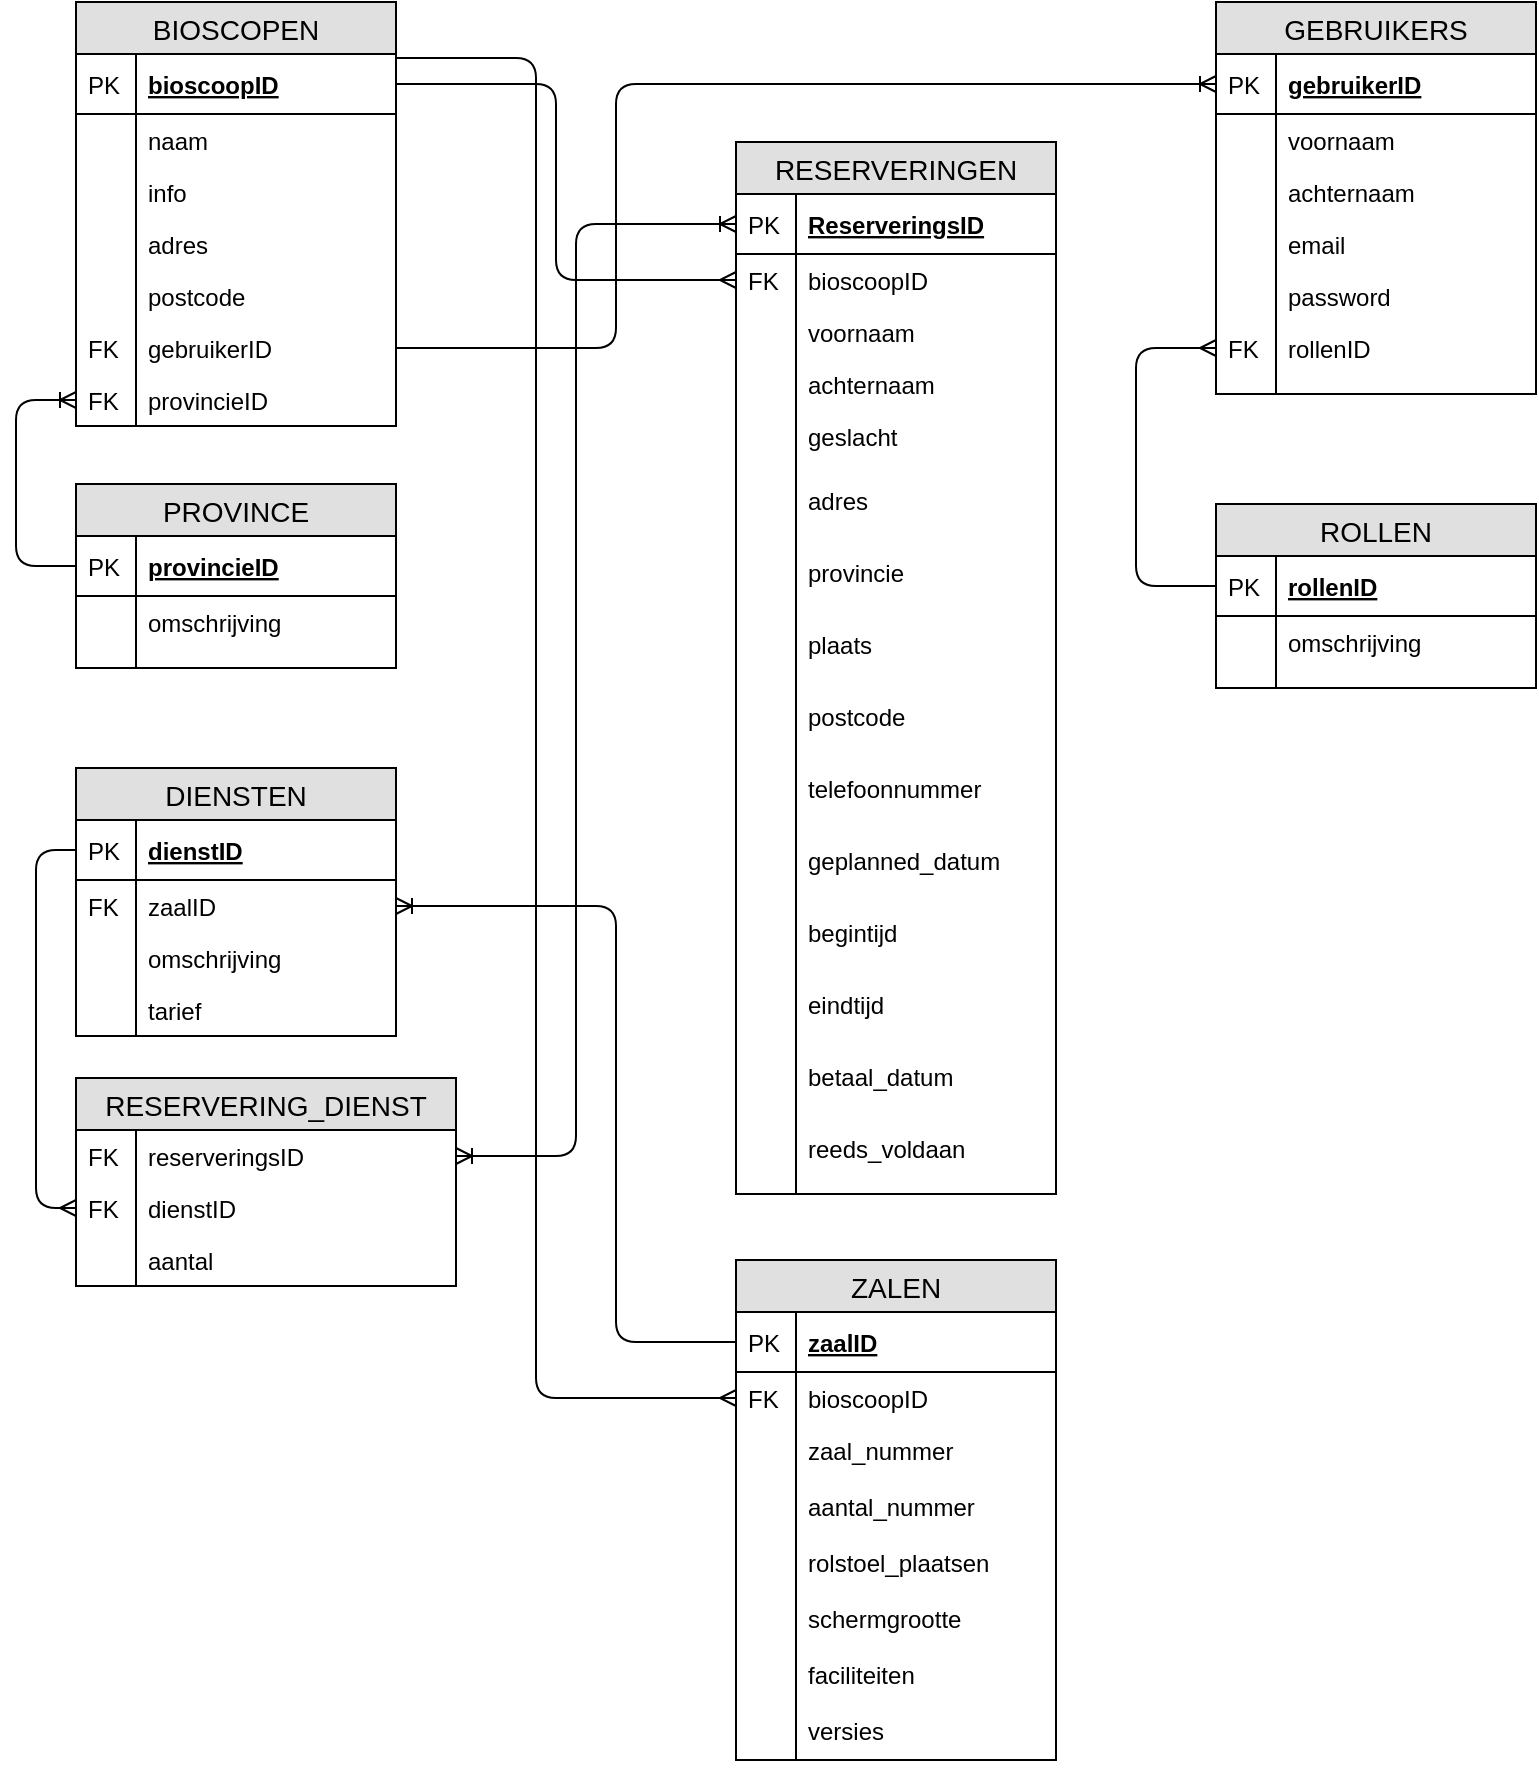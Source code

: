 <mxfile pages="1" version="11.2.5" type="device"><diagram id="YxhrQmQ29p1CNcKAKaAa" name="Page-1"><mxGraphModel dx="1186" dy="877" grid="1" gridSize="10" guides="1" tooltips="1" connect="1" arrows="1" fold="1" page="1" pageScale="1" pageWidth="827" pageHeight="1169" math="0" shadow="0"><root><mxCell id="0"/><mxCell id="1" parent="0"/><mxCell id="F7e7l-daQS6FMU4Zc46u-1" value="RESERVERINGEN" style="swimlane;fontStyle=0;childLayout=stackLayout;horizontal=1;startSize=26;fillColor=#e0e0e0;horizontalStack=0;resizeParent=1;resizeParentMax=0;resizeLast=0;collapsible=1;marginBottom=0;swimlaneFillColor=#ffffff;align=center;fontSize=14;" parent="1" vertex="1"><mxGeometry x="380" y="109" width="160" height="526" as="geometry"/></mxCell><mxCell id="F7e7l-daQS6FMU4Zc46u-2" value="ReserveringsID" style="shape=partialRectangle;top=0;left=0;right=0;bottom=1;align=left;verticalAlign=middle;fillColor=none;spacingLeft=34;spacingRight=4;overflow=hidden;rotatable=0;points=[[0,0.5],[1,0.5]];portConstraint=eastwest;dropTarget=0;fontStyle=5;fontSize=12;" parent="F7e7l-daQS6FMU4Zc46u-1" vertex="1"><mxGeometry y="26" width="160" height="30" as="geometry"/></mxCell><mxCell id="F7e7l-daQS6FMU4Zc46u-3" value="PK" style="shape=partialRectangle;top=0;left=0;bottom=0;fillColor=none;align=left;verticalAlign=middle;spacingLeft=4;spacingRight=4;overflow=hidden;rotatable=0;points=[];portConstraint=eastwest;part=1;fontSize=12;" parent="F7e7l-daQS6FMU4Zc46u-2" vertex="1" connectable="0"><mxGeometry width="30" height="30" as="geometry"/></mxCell><mxCell id="F7e7l-daQS6FMU4Zc46u-4" value="bioscoopID" style="shape=partialRectangle;top=0;left=0;right=0;bottom=0;align=left;verticalAlign=top;fillColor=none;spacingLeft=34;spacingRight=4;overflow=hidden;rotatable=0;points=[[0,0.5],[1,0.5]];portConstraint=eastwest;dropTarget=0;fontSize=12;" parent="F7e7l-daQS6FMU4Zc46u-1" vertex="1"><mxGeometry y="56" width="160" height="26" as="geometry"/></mxCell><mxCell id="F7e7l-daQS6FMU4Zc46u-5" value="FK" style="shape=partialRectangle;top=0;left=0;bottom=0;fillColor=none;align=left;verticalAlign=top;spacingLeft=4;spacingRight=4;overflow=hidden;rotatable=0;points=[];portConstraint=eastwest;part=1;fontSize=12;" parent="F7e7l-daQS6FMU4Zc46u-4" vertex="1" connectable="0"><mxGeometry width="30" height="26" as="geometry"/></mxCell><mxCell id="F7e7l-daQS6FMU4Zc46u-6" value="voornaam" style="shape=partialRectangle;top=0;left=0;right=0;bottom=0;align=left;verticalAlign=top;fillColor=none;spacingLeft=34;spacingRight=4;overflow=hidden;rotatable=0;points=[[0,0.5],[1,0.5]];portConstraint=eastwest;dropTarget=0;fontSize=12;" parent="F7e7l-daQS6FMU4Zc46u-1" vertex="1"><mxGeometry y="82" width="160" height="26" as="geometry"/></mxCell><mxCell id="F7e7l-daQS6FMU4Zc46u-7" value="" style="shape=partialRectangle;top=0;left=0;bottom=0;fillColor=none;align=left;verticalAlign=top;spacingLeft=4;spacingRight=4;overflow=hidden;rotatable=0;points=[];portConstraint=eastwest;part=1;fontSize=12;" parent="F7e7l-daQS6FMU4Zc46u-6" vertex="1" connectable="0"><mxGeometry width="30" height="26" as="geometry"/></mxCell><mxCell id="YBFMrRlyfuu1ksUUyLIa-53" value="achternaam" style="shape=partialRectangle;top=0;left=0;right=0;bottom=0;align=left;verticalAlign=top;fillColor=none;spacingLeft=34;spacingRight=4;overflow=hidden;rotatable=0;points=[[0,0.5],[1,0.5]];portConstraint=eastwest;dropTarget=0;fontSize=12;" parent="F7e7l-daQS6FMU4Zc46u-1" vertex="1"><mxGeometry y="108" width="160" height="26" as="geometry"/></mxCell><mxCell id="YBFMrRlyfuu1ksUUyLIa-54" value="" style="shape=partialRectangle;top=0;left=0;bottom=0;fillColor=none;align=left;verticalAlign=top;spacingLeft=4;spacingRight=4;overflow=hidden;rotatable=0;points=[];portConstraint=eastwest;part=1;fontSize=12;" parent="YBFMrRlyfuu1ksUUyLIa-53" vertex="1" connectable="0"><mxGeometry width="30" height="26" as="geometry"/></mxCell><mxCell id="F7e7l-daQS6FMU4Zc46u-8" value="geslacht" style="shape=partialRectangle;top=0;left=0;right=0;bottom=0;align=left;verticalAlign=top;fillColor=none;spacingLeft=34;spacingRight=4;overflow=hidden;rotatable=0;points=[[0,0.5],[1,0.5]];portConstraint=eastwest;dropTarget=0;fontSize=12;" parent="F7e7l-daQS6FMU4Zc46u-1" vertex="1"><mxGeometry y="134" width="160" height="32" as="geometry"/></mxCell><mxCell id="F7e7l-daQS6FMU4Zc46u-9" value="" style="shape=partialRectangle;top=0;left=0;bottom=0;fillColor=none;align=left;verticalAlign=top;spacingLeft=4;spacingRight=4;overflow=hidden;rotatable=0;points=[];portConstraint=eastwest;part=1;fontSize=12;" parent="F7e7l-daQS6FMU4Zc46u-8" vertex="1" connectable="0"><mxGeometry width="30" height="32" as="geometry"/></mxCell><mxCell id="F7e7l-daQS6FMU4Zc46u-10" value="adres&#10;" style="shape=partialRectangle;top=0;left=0;right=0;bottom=0;align=left;verticalAlign=top;fillColor=none;spacingLeft=34;spacingRight=4;overflow=hidden;rotatable=0;points=[[0,0.5],[1,0.5]];portConstraint=eastwest;dropTarget=0;fontSize=12;" parent="F7e7l-daQS6FMU4Zc46u-1" vertex="1"><mxGeometry y="166" width="160" height="36" as="geometry"/></mxCell><mxCell id="F7e7l-daQS6FMU4Zc46u-11" value="" style="shape=partialRectangle;top=0;left=0;bottom=0;fillColor=none;align=left;verticalAlign=top;spacingLeft=4;spacingRight=4;overflow=hidden;rotatable=0;points=[];portConstraint=eastwest;part=1;fontSize=12;" parent="F7e7l-daQS6FMU4Zc46u-10" vertex="1" connectable="0"><mxGeometry width="30" height="36" as="geometry"/></mxCell><mxCell id="F7e7l-daQS6FMU4Zc46u-78" value="provincie" style="shape=partialRectangle;top=0;left=0;right=0;bottom=0;align=left;verticalAlign=top;fillColor=none;spacingLeft=34;spacingRight=4;overflow=hidden;rotatable=0;points=[[0,0.5],[1,0.5]];portConstraint=eastwest;dropTarget=0;fontSize=12;" parent="F7e7l-daQS6FMU4Zc46u-1" vertex="1"><mxGeometry y="202" width="160" height="36" as="geometry"/></mxCell><mxCell id="F7e7l-daQS6FMU4Zc46u-79" value="" style="shape=partialRectangle;top=0;left=0;bottom=0;fillColor=none;align=left;verticalAlign=top;spacingLeft=4;spacingRight=4;overflow=hidden;rotatable=0;points=[];portConstraint=eastwest;part=1;fontSize=12;" parent="F7e7l-daQS6FMU4Zc46u-78" vertex="1" connectable="0"><mxGeometry width="30" height="36" as="geometry"/></mxCell><mxCell id="YBFMrRlyfuu1ksUUyLIa-51" value="plaats" style="shape=partialRectangle;top=0;left=0;right=0;bottom=0;align=left;verticalAlign=top;fillColor=none;spacingLeft=34;spacingRight=4;overflow=hidden;rotatable=0;points=[[0,0.5],[1,0.5]];portConstraint=eastwest;dropTarget=0;fontSize=12;" parent="F7e7l-daQS6FMU4Zc46u-1" vertex="1"><mxGeometry y="238" width="160" height="36" as="geometry"/></mxCell><mxCell id="YBFMrRlyfuu1ksUUyLIa-52" value="" style="shape=partialRectangle;top=0;left=0;bottom=0;fillColor=none;align=left;verticalAlign=top;spacingLeft=4;spacingRight=4;overflow=hidden;rotatable=0;points=[];portConstraint=eastwest;part=1;fontSize=12;" parent="YBFMrRlyfuu1ksUUyLIa-51" vertex="1" connectable="0"><mxGeometry width="30" height="36" as="geometry"/></mxCell><mxCell id="F7e7l-daQS6FMU4Zc46u-76" value="postcode" style="shape=partialRectangle;top=0;left=0;right=0;bottom=0;align=left;verticalAlign=top;fillColor=none;spacingLeft=34;spacingRight=4;overflow=hidden;rotatable=0;points=[[0,0.5],[1,0.5]];portConstraint=eastwest;dropTarget=0;fontSize=12;" parent="F7e7l-daQS6FMU4Zc46u-1" vertex="1"><mxGeometry y="274" width="160" height="36" as="geometry"/></mxCell><mxCell id="F7e7l-daQS6FMU4Zc46u-77" value="" style="shape=partialRectangle;top=0;left=0;bottom=0;fillColor=none;align=left;verticalAlign=top;spacingLeft=4;spacingRight=4;overflow=hidden;rotatable=0;points=[];portConstraint=eastwest;part=1;fontSize=12;" parent="F7e7l-daQS6FMU4Zc46u-76" vertex="1" connectable="0"><mxGeometry width="30" height="36" as="geometry"/></mxCell><mxCell id="F7e7l-daQS6FMU4Zc46u-82" value="telefoonnummer" style="shape=partialRectangle;top=0;left=0;right=0;bottom=0;align=left;verticalAlign=top;fillColor=none;spacingLeft=34;spacingRight=4;overflow=hidden;rotatable=0;points=[[0,0.5],[1,0.5]];portConstraint=eastwest;dropTarget=0;fontSize=12;" parent="F7e7l-daQS6FMU4Zc46u-1" vertex="1"><mxGeometry y="310" width="160" height="36" as="geometry"/></mxCell><mxCell id="F7e7l-daQS6FMU4Zc46u-83" value="" style="shape=partialRectangle;top=0;left=0;bottom=0;fillColor=none;align=left;verticalAlign=top;spacingLeft=4;spacingRight=4;overflow=hidden;rotatable=0;points=[];portConstraint=eastwest;part=1;fontSize=12;" parent="F7e7l-daQS6FMU4Zc46u-82" vertex="1" connectable="0"><mxGeometry width="30" height="36" as="geometry"/></mxCell><mxCell id="F7e7l-daQS6FMU4Zc46u-80" value="geplanned_datum" style="shape=partialRectangle;top=0;left=0;right=0;bottom=0;align=left;verticalAlign=top;fillColor=none;spacingLeft=34;spacingRight=4;overflow=hidden;rotatable=0;points=[[0,0.5],[1,0.5]];portConstraint=eastwest;dropTarget=0;fontSize=12;" parent="F7e7l-daQS6FMU4Zc46u-1" vertex="1"><mxGeometry y="346" width="160" height="36" as="geometry"/></mxCell><mxCell id="F7e7l-daQS6FMU4Zc46u-81" value="" style="shape=partialRectangle;top=0;left=0;bottom=0;fillColor=none;align=left;verticalAlign=top;spacingLeft=4;spacingRight=4;overflow=hidden;rotatable=0;points=[];portConstraint=eastwest;part=1;fontSize=12;" parent="F7e7l-daQS6FMU4Zc46u-80" vertex="1" connectable="0"><mxGeometry width="30" height="36" as="geometry"/></mxCell><mxCell id="F7e7l-daQS6FMU4Zc46u-84" value="begintijd" style="shape=partialRectangle;top=0;left=0;right=0;bottom=0;align=left;verticalAlign=top;fillColor=none;spacingLeft=34;spacingRight=4;overflow=hidden;rotatable=0;points=[[0,0.5],[1,0.5]];portConstraint=eastwest;dropTarget=0;fontSize=12;" parent="F7e7l-daQS6FMU4Zc46u-1" vertex="1"><mxGeometry y="382" width="160" height="36" as="geometry"/></mxCell><mxCell id="F7e7l-daQS6FMU4Zc46u-85" value="" style="shape=partialRectangle;top=0;left=0;bottom=0;fillColor=none;align=left;verticalAlign=top;spacingLeft=4;spacingRight=4;overflow=hidden;rotatable=0;points=[];portConstraint=eastwest;part=1;fontSize=12;" parent="F7e7l-daQS6FMU4Zc46u-84" vertex="1" connectable="0"><mxGeometry width="30" height="36" as="geometry"/></mxCell><mxCell id="F7e7l-daQS6FMU4Zc46u-74" value="eindtijd" style="shape=partialRectangle;top=0;left=0;right=0;bottom=0;align=left;verticalAlign=top;fillColor=none;spacingLeft=34;spacingRight=4;overflow=hidden;rotatable=0;points=[[0,0.5],[1,0.5]];portConstraint=eastwest;dropTarget=0;fontSize=12;" parent="F7e7l-daQS6FMU4Zc46u-1" vertex="1"><mxGeometry y="418" width="160" height="36" as="geometry"/></mxCell><mxCell id="F7e7l-daQS6FMU4Zc46u-75" value="" style="shape=partialRectangle;top=0;left=0;bottom=0;fillColor=none;align=left;verticalAlign=top;spacingLeft=4;spacingRight=4;overflow=hidden;rotatable=0;points=[];portConstraint=eastwest;part=1;fontSize=12;" parent="F7e7l-daQS6FMU4Zc46u-74" vertex="1" connectable="0"><mxGeometry width="30" height="36" as="geometry"/></mxCell><mxCell id="F7e7l-daQS6FMU4Zc46u-86" value="betaal_datum" style="shape=partialRectangle;top=0;left=0;right=0;bottom=0;align=left;verticalAlign=top;fillColor=none;spacingLeft=34;spacingRight=4;overflow=hidden;rotatable=0;points=[[0,0.5],[1,0.5]];portConstraint=eastwest;dropTarget=0;fontSize=12;" parent="F7e7l-daQS6FMU4Zc46u-1" vertex="1"><mxGeometry y="454" width="160" height="36" as="geometry"/></mxCell><mxCell id="F7e7l-daQS6FMU4Zc46u-87" value="" style="shape=partialRectangle;top=0;left=0;bottom=0;fillColor=none;align=left;verticalAlign=top;spacingLeft=4;spacingRight=4;overflow=hidden;rotatable=0;points=[];portConstraint=eastwest;part=1;fontSize=12;" parent="F7e7l-daQS6FMU4Zc46u-86" vertex="1" connectable="0"><mxGeometry width="30" height="36" as="geometry"/></mxCell><mxCell id="F7e7l-daQS6FMU4Zc46u-88" value="reeds_voldaan" style="shape=partialRectangle;top=0;left=0;right=0;bottom=0;align=left;verticalAlign=top;fillColor=none;spacingLeft=34;spacingRight=4;overflow=hidden;rotatable=0;points=[[0,0.5],[1,0.5]];portConstraint=eastwest;dropTarget=0;fontSize=12;" parent="F7e7l-daQS6FMU4Zc46u-1" vertex="1"><mxGeometry y="490" width="160" height="36" as="geometry"/></mxCell><mxCell id="F7e7l-daQS6FMU4Zc46u-89" value="" style="shape=partialRectangle;top=0;left=0;bottom=0;fillColor=none;align=left;verticalAlign=top;spacingLeft=4;spacingRight=4;overflow=hidden;rotatable=0;points=[];portConstraint=eastwest;part=1;fontSize=12;" parent="F7e7l-daQS6FMU4Zc46u-88" vertex="1" connectable="0"><mxGeometry width="30" height="36" as="geometry"/></mxCell><mxCell id="F7e7l-daQS6FMU4Zc46u-33" value="RESERVERING_DIENST" style="swimlane;fontStyle=0;childLayout=stackLayout;horizontal=1;startSize=26;fillColor=#e0e0e0;horizontalStack=0;resizeParent=1;resizeParentMax=0;resizeLast=0;collapsible=1;marginBottom=0;swimlaneFillColor=#ffffff;align=center;fontSize=14;" parent="1" vertex="1"><mxGeometry x="50" y="577" width="190" height="104" as="geometry"/></mxCell><mxCell id="F7e7l-daQS6FMU4Zc46u-36" value="reserveringsID" style="shape=partialRectangle;top=0;left=0;right=0;bottom=0;align=left;verticalAlign=top;fillColor=none;spacingLeft=34;spacingRight=4;overflow=hidden;rotatable=0;points=[[0,0.5],[1,0.5]];portConstraint=eastwest;dropTarget=0;fontSize=12;" parent="F7e7l-daQS6FMU4Zc46u-33" vertex="1"><mxGeometry y="26" width="190" height="26" as="geometry"/></mxCell><mxCell id="F7e7l-daQS6FMU4Zc46u-37" value="FK" style="shape=partialRectangle;top=0;left=0;bottom=0;fillColor=none;align=left;verticalAlign=top;spacingLeft=4;spacingRight=4;overflow=hidden;rotatable=0;points=[];portConstraint=eastwest;part=1;fontSize=12;" parent="F7e7l-daQS6FMU4Zc46u-36" vertex="1" connectable="0"><mxGeometry width="30" height="26" as="geometry"/></mxCell><mxCell id="F7e7l-daQS6FMU4Zc46u-38" value="dienstID" style="shape=partialRectangle;top=0;left=0;right=0;bottom=0;align=left;verticalAlign=top;fillColor=none;spacingLeft=34;spacingRight=4;overflow=hidden;rotatable=0;points=[[0,0.5],[1,0.5]];portConstraint=eastwest;dropTarget=0;fontSize=12;" parent="F7e7l-daQS6FMU4Zc46u-33" vertex="1"><mxGeometry y="52" width="190" height="26" as="geometry"/></mxCell><mxCell id="F7e7l-daQS6FMU4Zc46u-39" value="FK" style="shape=partialRectangle;top=0;left=0;bottom=0;fillColor=none;align=left;verticalAlign=top;spacingLeft=4;spacingRight=4;overflow=hidden;rotatable=0;points=[];portConstraint=eastwest;part=1;fontSize=12;" parent="F7e7l-daQS6FMU4Zc46u-38" vertex="1" connectable="0"><mxGeometry width="30" height="26" as="geometry"/></mxCell><mxCell id="YBFMrRlyfuu1ksUUyLIa-16" value="aantal" style="shape=partialRectangle;top=0;left=0;right=0;bottom=0;align=left;verticalAlign=top;fillColor=none;spacingLeft=34;spacingRight=4;overflow=hidden;rotatable=0;points=[[0,0.5],[1,0.5]];portConstraint=eastwest;dropTarget=0;fontSize=12;" parent="F7e7l-daQS6FMU4Zc46u-33" vertex="1"><mxGeometry y="78" width="190" height="26" as="geometry"/></mxCell><mxCell id="YBFMrRlyfuu1ksUUyLIa-17" value="" style="shape=partialRectangle;top=0;left=0;bottom=0;fillColor=none;align=left;verticalAlign=top;spacingLeft=4;spacingRight=4;overflow=hidden;rotatable=0;points=[];portConstraint=eastwest;part=1;fontSize=12;" parent="YBFMrRlyfuu1ksUUyLIa-16" vertex="1" connectable="0"><mxGeometry width="30" height="26" as="geometry"/></mxCell><mxCell id="F7e7l-daQS6FMU4Zc46u-44" value="DIENSTEN" style="swimlane;fontStyle=0;childLayout=stackLayout;horizontal=1;startSize=26;fillColor=#e0e0e0;horizontalStack=0;resizeParent=1;resizeParentMax=0;resizeLast=0;collapsible=1;marginBottom=0;swimlaneFillColor=#ffffff;align=center;fontSize=14;" parent="1" vertex="1"><mxGeometry x="50" y="422" width="160" height="134" as="geometry"/></mxCell><mxCell id="F7e7l-daQS6FMU4Zc46u-45" value="dienstID" style="shape=partialRectangle;top=0;left=0;right=0;bottom=1;align=left;verticalAlign=middle;fillColor=none;spacingLeft=34;spacingRight=4;overflow=hidden;rotatable=0;points=[[0,0.5],[1,0.5]];portConstraint=eastwest;dropTarget=0;fontStyle=5;fontSize=12;" parent="F7e7l-daQS6FMU4Zc46u-44" vertex="1"><mxGeometry y="26" width="160" height="30" as="geometry"/></mxCell><mxCell id="F7e7l-daQS6FMU4Zc46u-46" value="PK" style="shape=partialRectangle;top=0;left=0;bottom=0;fillColor=none;align=left;verticalAlign=middle;spacingLeft=4;spacingRight=4;overflow=hidden;rotatable=0;points=[];portConstraint=eastwest;part=1;fontSize=12;" parent="F7e7l-daQS6FMU4Zc46u-45" vertex="1" connectable="0"><mxGeometry width="30" height="30" as="geometry"/></mxCell><mxCell id="gMjgGrmvjbMNNd3DlNOq-46" value="zaalID" style="shape=partialRectangle;top=0;left=0;right=0;bottom=0;align=left;verticalAlign=top;fillColor=none;spacingLeft=34;spacingRight=4;overflow=hidden;rotatable=0;points=[[0,0.5],[1,0.5]];portConstraint=eastwest;dropTarget=0;fontSize=12;" vertex="1" parent="F7e7l-daQS6FMU4Zc46u-44"><mxGeometry y="56" width="160" height="26" as="geometry"/></mxCell><mxCell id="gMjgGrmvjbMNNd3DlNOq-47" value="FK" style="shape=partialRectangle;top=0;left=0;bottom=0;fillColor=none;align=left;verticalAlign=top;spacingLeft=4;spacingRight=4;overflow=hidden;rotatable=0;points=[];portConstraint=eastwest;part=1;fontSize=12;" vertex="1" connectable="0" parent="gMjgGrmvjbMNNd3DlNOq-46"><mxGeometry width="30" height="26" as="geometry"/></mxCell><mxCell id="F7e7l-daQS6FMU4Zc46u-47" value="omschrijving" style="shape=partialRectangle;top=0;left=0;right=0;bottom=0;align=left;verticalAlign=top;fillColor=none;spacingLeft=34;spacingRight=4;overflow=hidden;rotatable=0;points=[[0,0.5],[1,0.5]];portConstraint=eastwest;dropTarget=0;fontSize=12;" parent="F7e7l-daQS6FMU4Zc46u-44" vertex="1"><mxGeometry y="82" width="160" height="26" as="geometry"/></mxCell><mxCell id="F7e7l-daQS6FMU4Zc46u-48" value="" style="shape=partialRectangle;top=0;left=0;bottom=0;fillColor=none;align=left;verticalAlign=top;spacingLeft=4;spacingRight=4;overflow=hidden;rotatable=0;points=[];portConstraint=eastwest;part=1;fontSize=12;" parent="F7e7l-daQS6FMU4Zc46u-47" vertex="1" connectable="0"><mxGeometry width="30" height="26" as="geometry"/></mxCell><mxCell id="F7e7l-daQS6FMU4Zc46u-49" value="tarief" style="shape=partialRectangle;top=0;left=0;right=0;bottom=0;align=left;verticalAlign=top;fillColor=none;spacingLeft=34;spacingRight=4;overflow=hidden;rotatable=0;points=[[0,0.5],[1,0.5]];portConstraint=eastwest;dropTarget=0;fontSize=12;" parent="F7e7l-daQS6FMU4Zc46u-44" vertex="1"><mxGeometry y="108" width="160" height="26" as="geometry"/></mxCell><mxCell id="F7e7l-daQS6FMU4Zc46u-50" value="" style="shape=partialRectangle;top=0;left=0;bottom=0;fillColor=none;align=left;verticalAlign=top;spacingLeft=4;spacingRight=4;overflow=hidden;rotatable=0;points=[];portConstraint=eastwest;part=1;fontSize=12;" parent="F7e7l-daQS6FMU4Zc46u-49" vertex="1" connectable="0"><mxGeometry width="30" height="26" as="geometry"/></mxCell><mxCell id="F7e7l-daQS6FMU4Zc46u-55" value="BIOSCOPEN" style="swimlane;fontStyle=0;childLayout=stackLayout;horizontal=1;startSize=26;fillColor=#e0e0e0;horizontalStack=0;resizeParent=1;resizeParentMax=0;resizeLast=0;collapsible=1;marginBottom=0;swimlaneFillColor=#ffffff;align=center;fontSize=14;" parent="1" vertex="1"><mxGeometry x="50" y="39" width="160" height="212" as="geometry"/></mxCell><mxCell id="F7e7l-daQS6FMU4Zc46u-56" value="bioscoopID" style="shape=partialRectangle;top=0;left=0;right=0;bottom=1;align=left;verticalAlign=middle;fillColor=none;spacingLeft=34;spacingRight=4;overflow=hidden;rotatable=0;points=[[0,0.5],[1,0.5]];portConstraint=eastwest;dropTarget=0;fontStyle=5;fontSize=12;" parent="F7e7l-daQS6FMU4Zc46u-55" vertex="1"><mxGeometry y="26" width="160" height="30" as="geometry"/></mxCell><mxCell id="F7e7l-daQS6FMU4Zc46u-57" value="PK" style="shape=partialRectangle;top=0;left=0;bottom=0;fillColor=none;align=left;verticalAlign=middle;spacingLeft=4;spacingRight=4;overflow=hidden;rotatable=0;points=[];portConstraint=eastwest;part=1;fontSize=12;" parent="F7e7l-daQS6FMU4Zc46u-56" vertex="1" connectable="0"><mxGeometry width="30" height="30" as="geometry"/></mxCell><mxCell id="F7e7l-daQS6FMU4Zc46u-64" value="naam" style="shape=partialRectangle;top=0;left=0;right=0;bottom=0;align=left;verticalAlign=top;fillColor=none;spacingLeft=34;spacingRight=4;overflow=hidden;rotatable=0;points=[[0,0.5],[1,0.5]];portConstraint=eastwest;dropTarget=0;fontSize=12;" parent="F7e7l-daQS6FMU4Zc46u-55" vertex="1"><mxGeometry y="56" width="160" height="26" as="geometry"/></mxCell><mxCell id="F7e7l-daQS6FMU4Zc46u-65" value="" style="shape=partialRectangle;top=0;left=0;bottom=0;fillColor=none;align=left;verticalAlign=top;spacingLeft=4;spacingRight=4;overflow=hidden;rotatable=0;points=[];portConstraint=eastwest;part=1;fontSize=12;" parent="F7e7l-daQS6FMU4Zc46u-64" vertex="1" connectable="0"><mxGeometry width="30" height="26" as="geometry"/></mxCell><mxCell id="YBFMrRlyfuu1ksUUyLIa-14" value="info" style="shape=partialRectangle;top=0;left=0;right=0;bottom=0;align=left;verticalAlign=top;fillColor=none;spacingLeft=34;spacingRight=4;overflow=hidden;rotatable=0;points=[[0,0.5],[1,0.5]];portConstraint=eastwest;dropTarget=0;fontSize=12;" parent="F7e7l-daQS6FMU4Zc46u-55" vertex="1"><mxGeometry y="82" width="160" height="26" as="geometry"/></mxCell><mxCell id="YBFMrRlyfuu1ksUUyLIa-15" value="" style="shape=partialRectangle;top=0;left=0;bottom=0;fillColor=none;align=left;verticalAlign=top;spacingLeft=4;spacingRight=4;overflow=hidden;rotatable=0;points=[];portConstraint=eastwest;part=1;fontSize=12;" parent="YBFMrRlyfuu1ksUUyLIa-14" vertex="1" connectable="0"><mxGeometry width="30" height="26" as="geometry"/></mxCell><mxCell id="F7e7l-daQS6FMU4Zc46u-60" value="adres" style="shape=partialRectangle;top=0;left=0;right=0;bottom=0;align=left;verticalAlign=top;fillColor=none;spacingLeft=34;spacingRight=4;overflow=hidden;rotatable=0;points=[[0,0.5],[1,0.5]];portConstraint=eastwest;dropTarget=0;fontSize=12;" parent="F7e7l-daQS6FMU4Zc46u-55" vertex="1"><mxGeometry y="108" width="160" height="26" as="geometry"/></mxCell><mxCell id="F7e7l-daQS6FMU4Zc46u-61" value="" style="shape=partialRectangle;top=0;left=0;bottom=0;fillColor=none;align=left;verticalAlign=top;spacingLeft=4;spacingRight=4;overflow=hidden;rotatable=0;points=[];portConstraint=eastwest;part=1;fontSize=12;" parent="F7e7l-daQS6FMU4Zc46u-60" vertex="1" connectable="0"><mxGeometry width="30" height="26" as="geometry"/></mxCell><mxCell id="gMjgGrmvjbMNNd3DlNOq-49" value="postcode" style="shape=partialRectangle;top=0;left=0;right=0;bottom=0;align=left;verticalAlign=top;fillColor=none;spacingLeft=34;spacingRight=4;overflow=hidden;rotatable=0;points=[[0,0.5],[1,0.5]];portConstraint=eastwest;dropTarget=0;fontSize=12;" vertex="1" parent="F7e7l-daQS6FMU4Zc46u-55"><mxGeometry y="134" width="160" height="26" as="geometry"/></mxCell><mxCell id="gMjgGrmvjbMNNd3DlNOq-50" value="" style="shape=partialRectangle;top=0;left=0;bottom=0;fillColor=none;align=left;verticalAlign=top;spacingLeft=4;spacingRight=4;overflow=hidden;rotatable=0;points=[];portConstraint=eastwest;part=1;fontSize=12;" vertex="1" connectable="0" parent="gMjgGrmvjbMNNd3DlNOq-49"><mxGeometry width="30" height="26" as="geometry"/></mxCell><mxCell id="F7e7l-daQS6FMU4Zc46u-58" value="gebruikerID" style="shape=partialRectangle;top=0;left=0;right=0;bottom=0;align=left;verticalAlign=top;fillColor=none;spacingLeft=34;spacingRight=4;overflow=hidden;rotatable=0;points=[[0,0.5],[1,0.5]];portConstraint=eastwest;dropTarget=0;fontSize=12;" parent="F7e7l-daQS6FMU4Zc46u-55" vertex="1"><mxGeometry y="160" width="160" height="26" as="geometry"/></mxCell><mxCell id="F7e7l-daQS6FMU4Zc46u-59" value="FK" style="shape=partialRectangle;top=0;left=0;bottom=0;fillColor=none;align=left;verticalAlign=top;spacingLeft=4;spacingRight=4;overflow=hidden;rotatable=0;points=[];portConstraint=eastwest;part=1;fontSize=12;" parent="F7e7l-daQS6FMU4Zc46u-58" vertex="1" connectable="0"><mxGeometry width="30" height="26" as="geometry"/></mxCell><mxCell id="F7e7l-daQS6FMU4Zc46u-62" value="provincieID" style="shape=partialRectangle;top=0;left=0;right=0;bottom=0;align=left;verticalAlign=top;fillColor=none;spacingLeft=34;spacingRight=4;overflow=hidden;rotatable=0;points=[[0,0.5],[1,0.5]];portConstraint=eastwest;dropTarget=0;fontSize=12;" parent="F7e7l-daQS6FMU4Zc46u-55" vertex="1"><mxGeometry y="186" width="160" height="26" as="geometry"/></mxCell><mxCell id="F7e7l-daQS6FMU4Zc46u-63" value="FK" style="shape=partialRectangle;top=0;left=0;bottom=0;fillColor=none;align=left;verticalAlign=top;spacingLeft=4;spacingRight=4;overflow=hidden;rotatable=0;points=[];portConstraint=eastwest;part=1;fontSize=12;" parent="F7e7l-daQS6FMU4Zc46u-62" vertex="1" connectable="0"><mxGeometry width="30" height="26" as="geometry"/></mxCell><mxCell id="YBFMrRlyfuu1ksUUyLIa-1" value="ROLLEN" style="swimlane;fontStyle=0;childLayout=stackLayout;horizontal=1;startSize=26;fillColor=#e0e0e0;horizontalStack=0;resizeParent=1;resizeParentMax=0;resizeLast=0;collapsible=1;marginBottom=0;swimlaneFillColor=#ffffff;align=center;fontSize=14;" parent="1" vertex="1"><mxGeometry x="620" y="290" width="160" height="92" as="geometry"/></mxCell><mxCell id="YBFMrRlyfuu1ksUUyLIa-2" value="rollenID" style="shape=partialRectangle;top=0;left=0;right=0;bottom=1;align=left;verticalAlign=middle;fillColor=none;spacingLeft=34;spacingRight=4;overflow=hidden;rotatable=0;points=[[0,0.5],[1,0.5]];portConstraint=eastwest;dropTarget=0;fontStyle=5;fontSize=12;" parent="YBFMrRlyfuu1ksUUyLIa-1" vertex="1"><mxGeometry y="26" width="160" height="30" as="geometry"/></mxCell><mxCell id="YBFMrRlyfuu1ksUUyLIa-3" value="PK" style="shape=partialRectangle;top=0;left=0;bottom=0;fillColor=none;align=left;verticalAlign=middle;spacingLeft=4;spacingRight=4;overflow=hidden;rotatable=0;points=[];portConstraint=eastwest;part=1;fontSize=12;" parent="YBFMrRlyfuu1ksUUyLIa-2" vertex="1" connectable="0"><mxGeometry width="30" height="30" as="geometry"/></mxCell><mxCell id="YBFMrRlyfuu1ksUUyLIa-4" value="omschrijving" style="shape=partialRectangle;top=0;left=0;right=0;bottom=0;align=left;verticalAlign=top;fillColor=none;spacingLeft=34;spacingRight=4;overflow=hidden;rotatable=0;points=[[0,0.5],[1,0.5]];portConstraint=eastwest;dropTarget=0;fontSize=12;" parent="YBFMrRlyfuu1ksUUyLIa-1" vertex="1"><mxGeometry y="56" width="160" height="26" as="geometry"/></mxCell><mxCell id="YBFMrRlyfuu1ksUUyLIa-5" value="" style="shape=partialRectangle;top=0;left=0;bottom=0;fillColor=none;align=left;verticalAlign=top;spacingLeft=4;spacingRight=4;overflow=hidden;rotatable=0;points=[];portConstraint=eastwest;part=1;fontSize=12;" parent="YBFMrRlyfuu1ksUUyLIa-4" vertex="1" connectable="0"><mxGeometry width="30" height="26" as="geometry"/></mxCell><mxCell id="YBFMrRlyfuu1ksUUyLIa-10" value="" style="shape=partialRectangle;top=0;left=0;right=0;bottom=0;align=left;verticalAlign=top;fillColor=none;spacingLeft=34;spacingRight=4;overflow=hidden;rotatable=0;points=[[0,0.5],[1,0.5]];portConstraint=eastwest;dropTarget=0;fontSize=12;" parent="YBFMrRlyfuu1ksUUyLIa-1" vertex="1"><mxGeometry y="82" width="160" height="10" as="geometry"/></mxCell><mxCell id="YBFMrRlyfuu1ksUUyLIa-11" value="" style="shape=partialRectangle;top=0;left=0;bottom=0;fillColor=none;align=left;verticalAlign=top;spacingLeft=4;spacingRight=4;overflow=hidden;rotatable=0;points=[];portConstraint=eastwest;part=1;fontSize=12;" parent="YBFMrRlyfuu1ksUUyLIa-10" vertex="1" connectable="0"><mxGeometry width="30" height="10" as="geometry"/></mxCell><mxCell id="YBFMrRlyfuu1ksUUyLIa-19" value="GEBRUIKERS" style="swimlane;fontStyle=0;childLayout=stackLayout;horizontal=1;startSize=26;fillColor=#e0e0e0;horizontalStack=0;resizeParent=1;resizeParentMax=0;resizeLast=0;collapsible=1;marginBottom=0;swimlaneFillColor=#ffffff;align=center;fontSize=14;" parent="1" vertex="1"><mxGeometry x="620" y="39" width="160" height="196" as="geometry"/></mxCell><mxCell id="YBFMrRlyfuu1ksUUyLIa-20" value="gebruikerID" style="shape=partialRectangle;top=0;left=0;right=0;bottom=1;align=left;verticalAlign=middle;fillColor=none;spacingLeft=34;spacingRight=4;overflow=hidden;rotatable=0;points=[[0,0.5],[1,0.5]];portConstraint=eastwest;dropTarget=0;fontStyle=5;fontSize=12;" parent="YBFMrRlyfuu1ksUUyLIa-19" vertex="1"><mxGeometry y="26" width="160" height="30" as="geometry"/></mxCell><mxCell id="YBFMrRlyfuu1ksUUyLIa-21" value="PK" style="shape=partialRectangle;top=0;left=0;bottom=0;fillColor=none;align=left;verticalAlign=middle;spacingLeft=4;spacingRight=4;overflow=hidden;rotatable=0;points=[];portConstraint=eastwest;part=1;fontSize=12;" parent="YBFMrRlyfuu1ksUUyLIa-20" vertex="1" connectable="0"><mxGeometry width="30" height="30" as="geometry"/></mxCell><mxCell id="YBFMrRlyfuu1ksUUyLIa-22" value="voornaam" style="shape=partialRectangle;top=0;left=0;right=0;bottom=0;align=left;verticalAlign=top;fillColor=none;spacingLeft=34;spacingRight=4;overflow=hidden;rotatable=0;points=[[0,0.5],[1,0.5]];portConstraint=eastwest;dropTarget=0;fontSize=12;" parent="YBFMrRlyfuu1ksUUyLIa-19" vertex="1"><mxGeometry y="56" width="160" height="26" as="geometry"/></mxCell><mxCell id="YBFMrRlyfuu1ksUUyLIa-23" value="" style="shape=partialRectangle;top=0;left=0;bottom=0;fillColor=none;align=left;verticalAlign=top;spacingLeft=4;spacingRight=4;overflow=hidden;rotatable=0;points=[];portConstraint=eastwest;part=1;fontSize=12;" parent="YBFMrRlyfuu1ksUUyLIa-22" vertex="1" connectable="0"><mxGeometry width="30" height="26" as="geometry"/></mxCell><mxCell id="YBFMrRlyfuu1ksUUyLIa-24" value="achternaam" style="shape=partialRectangle;top=0;left=0;right=0;bottom=0;align=left;verticalAlign=top;fillColor=none;spacingLeft=34;spacingRight=4;overflow=hidden;rotatable=0;points=[[0,0.5],[1,0.5]];portConstraint=eastwest;dropTarget=0;fontSize=12;" parent="YBFMrRlyfuu1ksUUyLIa-19" vertex="1"><mxGeometry y="82" width="160" height="26" as="geometry"/></mxCell><mxCell id="YBFMrRlyfuu1ksUUyLIa-25" value="" style="shape=partialRectangle;top=0;left=0;bottom=0;fillColor=none;align=left;verticalAlign=top;spacingLeft=4;spacingRight=4;overflow=hidden;rotatable=0;points=[];portConstraint=eastwest;part=1;fontSize=12;" parent="YBFMrRlyfuu1ksUUyLIa-24" vertex="1" connectable="0"><mxGeometry width="30" height="26" as="geometry"/></mxCell><mxCell id="YBFMrRlyfuu1ksUUyLIa-42" value="email" style="shape=partialRectangle;top=0;left=0;right=0;bottom=0;align=left;verticalAlign=top;fillColor=none;spacingLeft=34;spacingRight=4;overflow=hidden;rotatable=0;points=[[0,0.5],[1,0.5]];portConstraint=eastwest;dropTarget=0;fontSize=12;" parent="YBFMrRlyfuu1ksUUyLIa-19" vertex="1"><mxGeometry y="108" width="160" height="26" as="geometry"/></mxCell><mxCell id="YBFMrRlyfuu1ksUUyLIa-43" value="" style="shape=partialRectangle;top=0;left=0;bottom=0;fillColor=none;align=left;verticalAlign=top;spacingLeft=4;spacingRight=4;overflow=hidden;rotatable=0;points=[];portConstraint=eastwest;part=1;fontSize=12;" parent="YBFMrRlyfuu1ksUUyLIa-42" vertex="1" connectable="0"><mxGeometry width="30" height="26" as="geometry"/></mxCell><mxCell id="YBFMrRlyfuu1ksUUyLIa-26" value="password" style="shape=partialRectangle;top=0;left=0;right=0;bottom=0;align=left;verticalAlign=top;fillColor=none;spacingLeft=34;spacingRight=4;overflow=hidden;rotatable=0;points=[[0,0.5],[1,0.5]];portConstraint=eastwest;dropTarget=0;fontSize=12;" parent="YBFMrRlyfuu1ksUUyLIa-19" vertex="1"><mxGeometry y="134" width="160" height="26" as="geometry"/></mxCell><mxCell id="YBFMrRlyfuu1ksUUyLIa-27" value="" style="shape=partialRectangle;top=0;left=0;bottom=0;fillColor=none;align=left;verticalAlign=top;spacingLeft=4;spacingRight=4;overflow=hidden;rotatable=0;points=[];portConstraint=eastwest;part=1;fontSize=12;" parent="YBFMrRlyfuu1ksUUyLIa-26" vertex="1" connectable="0"><mxGeometry width="30" height="26" as="geometry"/></mxCell><mxCell id="YBFMrRlyfuu1ksUUyLIa-55" value="rollenID" style="shape=partialRectangle;top=0;left=0;right=0;bottom=0;align=left;verticalAlign=top;fillColor=none;spacingLeft=34;spacingRight=4;overflow=hidden;rotatable=0;points=[[0,0.5],[1,0.5]];portConstraint=eastwest;dropTarget=0;fontSize=12;" parent="YBFMrRlyfuu1ksUUyLIa-19" vertex="1"><mxGeometry y="160" width="160" height="26" as="geometry"/></mxCell><mxCell id="YBFMrRlyfuu1ksUUyLIa-56" value="FK" style="shape=partialRectangle;top=0;left=0;bottom=0;fillColor=none;align=left;verticalAlign=top;spacingLeft=4;spacingRight=4;overflow=hidden;rotatable=0;points=[];portConstraint=eastwest;part=1;fontSize=12;" parent="YBFMrRlyfuu1ksUUyLIa-55" vertex="1" connectable="0"><mxGeometry width="30" height="26" as="geometry"/></mxCell><mxCell id="YBFMrRlyfuu1ksUUyLIa-28" value="" style="shape=partialRectangle;top=0;left=0;right=0;bottom=0;align=left;verticalAlign=top;fillColor=none;spacingLeft=34;spacingRight=4;overflow=hidden;rotatable=0;points=[[0,0.5],[1,0.5]];portConstraint=eastwest;dropTarget=0;fontSize=12;" parent="YBFMrRlyfuu1ksUUyLIa-19" vertex="1"><mxGeometry y="186" width="160" height="10" as="geometry"/></mxCell><mxCell id="YBFMrRlyfuu1ksUUyLIa-29" value="" style="shape=partialRectangle;top=0;left=0;bottom=0;fillColor=none;align=left;verticalAlign=top;spacingLeft=4;spacingRight=4;overflow=hidden;rotatable=0;points=[];portConstraint=eastwest;part=1;fontSize=12;" parent="YBFMrRlyfuu1ksUUyLIa-28" vertex="1" connectable="0"><mxGeometry width="30" height="10" as="geometry"/></mxCell><mxCell id="YBFMrRlyfuu1ksUUyLIa-31" value="PROVINCE" style="swimlane;fontStyle=0;childLayout=stackLayout;horizontal=1;startSize=26;fillColor=#e0e0e0;horizontalStack=0;resizeParent=1;resizeParentMax=0;resizeLast=0;collapsible=1;marginBottom=0;swimlaneFillColor=#ffffff;align=center;fontSize=14;" parent="1" vertex="1"><mxGeometry x="50" y="280" width="160" height="92" as="geometry"/></mxCell><mxCell id="YBFMrRlyfuu1ksUUyLIa-32" value="provincieID" style="shape=partialRectangle;top=0;left=0;right=0;bottom=1;align=left;verticalAlign=middle;fillColor=none;spacingLeft=34;spacingRight=4;overflow=hidden;rotatable=0;points=[[0,0.5],[1,0.5]];portConstraint=eastwest;dropTarget=0;fontStyle=5;fontSize=12;" parent="YBFMrRlyfuu1ksUUyLIa-31" vertex="1"><mxGeometry y="26" width="160" height="30" as="geometry"/></mxCell><mxCell id="YBFMrRlyfuu1ksUUyLIa-33" value="PK" style="shape=partialRectangle;top=0;left=0;bottom=0;fillColor=none;align=left;verticalAlign=middle;spacingLeft=4;spacingRight=4;overflow=hidden;rotatable=0;points=[];portConstraint=eastwest;part=1;fontSize=12;" parent="YBFMrRlyfuu1ksUUyLIa-32" vertex="1" connectable="0"><mxGeometry width="30" height="30" as="geometry"/></mxCell><mxCell id="YBFMrRlyfuu1ksUUyLIa-34" value="omschrijving" style="shape=partialRectangle;top=0;left=0;right=0;bottom=0;align=left;verticalAlign=top;fillColor=none;spacingLeft=34;spacingRight=4;overflow=hidden;rotatable=0;points=[[0,0.5],[1,0.5]];portConstraint=eastwest;dropTarget=0;fontSize=12;" parent="YBFMrRlyfuu1ksUUyLIa-31" vertex="1"><mxGeometry y="56" width="160" height="26" as="geometry"/></mxCell><mxCell id="YBFMrRlyfuu1ksUUyLIa-35" value="" style="shape=partialRectangle;top=0;left=0;bottom=0;fillColor=none;align=left;verticalAlign=top;spacingLeft=4;spacingRight=4;overflow=hidden;rotatable=0;points=[];portConstraint=eastwest;part=1;fontSize=12;" parent="YBFMrRlyfuu1ksUUyLIa-34" vertex="1" connectable="0"><mxGeometry width="30" height="26" as="geometry"/></mxCell><mxCell id="YBFMrRlyfuu1ksUUyLIa-40" value="" style="shape=partialRectangle;top=0;left=0;right=0;bottom=0;align=left;verticalAlign=top;fillColor=none;spacingLeft=34;spacingRight=4;overflow=hidden;rotatable=0;points=[[0,0.5],[1,0.5]];portConstraint=eastwest;dropTarget=0;fontSize=12;" parent="YBFMrRlyfuu1ksUUyLIa-31" vertex="1"><mxGeometry y="82" width="160" height="10" as="geometry"/></mxCell><mxCell id="YBFMrRlyfuu1ksUUyLIa-41" value="" style="shape=partialRectangle;top=0;left=0;bottom=0;fillColor=none;align=left;verticalAlign=top;spacingLeft=4;spacingRight=4;overflow=hidden;rotatable=0;points=[];portConstraint=eastwest;part=1;fontSize=12;" parent="YBFMrRlyfuu1ksUUyLIa-40" vertex="1" connectable="0"><mxGeometry width="30" height="10" as="geometry"/></mxCell><mxCell id="gMjgGrmvjbMNNd3DlNOq-9" value="ZALEN" style="swimlane;fontStyle=0;childLayout=stackLayout;horizontal=1;startSize=26;fillColor=#e0e0e0;horizontalStack=0;resizeParent=1;resizeParentMax=0;resizeLast=0;collapsible=1;marginBottom=0;swimlaneFillColor=#ffffff;align=center;fontSize=14;" vertex="1" parent="1"><mxGeometry x="380" y="668" width="160" height="250" as="geometry"/></mxCell><mxCell id="gMjgGrmvjbMNNd3DlNOq-10" value="zaalID" style="shape=partialRectangle;top=0;left=0;right=0;bottom=1;align=left;verticalAlign=middle;fillColor=none;spacingLeft=34;spacingRight=4;overflow=hidden;rotatable=0;points=[[0,0.5],[1,0.5]];portConstraint=eastwest;dropTarget=0;fontStyle=5;fontSize=12;" vertex="1" parent="gMjgGrmvjbMNNd3DlNOq-9"><mxGeometry y="26" width="160" height="30" as="geometry"/></mxCell><mxCell id="gMjgGrmvjbMNNd3DlNOq-11" value="PK" style="shape=partialRectangle;top=0;left=0;bottom=0;fillColor=none;align=left;verticalAlign=middle;spacingLeft=4;spacingRight=4;overflow=hidden;rotatable=0;points=[];portConstraint=eastwest;part=1;fontSize=12;" vertex="1" connectable="0" parent="gMjgGrmvjbMNNd3DlNOq-10"><mxGeometry width="30" height="30" as="geometry"/></mxCell><mxCell id="gMjgGrmvjbMNNd3DlNOq-12" value="bioscoopID" style="shape=partialRectangle;top=0;left=0;right=0;bottom=0;align=left;verticalAlign=top;fillColor=none;spacingLeft=34;spacingRight=4;overflow=hidden;rotatable=0;points=[[0,0.5],[1,0.5]];portConstraint=eastwest;dropTarget=0;fontSize=12;" vertex="1" parent="gMjgGrmvjbMNNd3DlNOq-9"><mxGeometry y="56" width="160" height="26" as="geometry"/></mxCell><mxCell id="gMjgGrmvjbMNNd3DlNOq-13" value="FK" style="shape=partialRectangle;top=0;left=0;bottom=0;fillColor=none;align=left;verticalAlign=top;spacingLeft=4;spacingRight=4;overflow=hidden;rotatable=0;points=[];portConstraint=eastwest;part=1;fontSize=12;" vertex="1" connectable="0" parent="gMjgGrmvjbMNNd3DlNOq-12"><mxGeometry width="30" height="26" as="geometry"/></mxCell><mxCell id="gMjgGrmvjbMNNd3DlNOq-18" value="zaal_nummer" style="shape=partialRectangle;top=0;left=0;right=0;bottom=0;align=left;verticalAlign=top;fillColor=none;spacingLeft=34;spacingRight=4;overflow=hidden;rotatable=0;points=[[0,0.5],[1,0.5]];portConstraint=eastwest;dropTarget=0;fontSize=12;" vertex="1" parent="gMjgGrmvjbMNNd3DlNOq-9"><mxGeometry y="82" width="160" height="28" as="geometry"/></mxCell><mxCell id="gMjgGrmvjbMNNd3DlNOq-19" value="" style="shape=partialRectangle;top=0;left=0;bottom=0;fillColor=none;align=left;verticalAlign=top;spacingLeft=4;spacingRight=4;overflow=hidden;rotatable=0;points=[];portConstraint=eastwest;part=1;fontSize=12;" vertex="1" connectable="0" parent="gMjgGrmvjbMNNd3DlNOq-18"><mxGeometry width="30" height="28" as="geometry"/></mxCell><mxCell id="gMjgGrmvjbMNNd3DlNOq-20" value="aantal_nummer" style="shape=partialRectangle;top=0;left=0;right=0;bottom=0;align=left;verticalAlign=top;fillColor=none;spacingLeft=34;spacingRight=4;overflow=hidden;rotatable=0;points=[[0,0.5],[1,0.5]];portConstraint=eastwest;dropTarget=0;fontSize=12;" vertex="1" parent="gMjgGrmvjbMNNd3DlNOq-9"><mxGeometry y="110" width="160" height="28" as="geometry"/></mxCell><mxCell id="gMjgGrmvjbMNNd3DlNOq-21" value="" style="shape=partialRectangle;top=0;left=0;bottom=0;fillColor=none;align=left;verticalAlign=top;spacingLeft=4;spacingRight=4;overflow=hidden;rotatable=0;points=[];portConstraint=eastwest;part=1;fontSize=12;" vertex="1" connectable="0" parent="gMjgGrmvjbMNNd3DlNOq-20"><mxGeometry width="30" height="28" as="geometry"/></mxCell><mxCell id="gMjgGrmvjbMNNd3DlNOq-22" value="rolstoel_plaatsen" style="shape=partialRectangle;top=0;left=0;right=0;bottom=0;align=left;verticalAlign=top;fillColor=none;spacingLeft=34;spacingRight=4;overflow=hidden;rotatable=0;points=[[0,0.5],[1,0.5]];portConstraint=eastwest;dropTarget=0;fontSize=12;" vertex="1" parent="gMjgGrmvjbMNNd3DlNOq-9"><mxGeometry y="138" width="160" height="28" as="geometry"/></mxCell><mxCell id="gMjgGrmvjbMNNd3DlNOq-23" value="" style="shape=partialRectangle;top=0;left=0;bottom=0;fillColor=none;align=left;verticalAlign=top;spacingLeft=4;spacingRight=4;overflow=hidden;rotatable=0;points=[];portConstraint=eastwest;part=1;fontSize=12;" vertex="1" connectable="0" parent="gMjgGrmvjbMNNd3DlNOq-22"><mxGeometry width="30" height="28" as="geometry"/></mxCell><mxCell id="gMjgGrmvjbMNNd3DlNOq-16" value="schermgrootte" style="shape=partialRectangle;top=0;left=0;right=0;bottom=0;align=left;verticalAlign=top;fillColor=none;spacingLeft=34;spacingRight=4;overflow=hidden;rotatable=0;points=[[0,0.5],[1,0.5]];portConstraint=eastwest;dropTarget=0;fontSize=12;" vertex="1" parent="gMjgGrmvjbMNNd3DlNOq-9"><mxGeometry y="166" width="160" height="28" as="geometry"/></mxCell><mxCell id="gMjgGrmvjbMNNd3DlNOq-17" value="" style="shape=partialRectangle;top=0;left=0;bottom=0;fillColor=none;align=left;verticalAlign=top;spacingLeft=4;spacingRight=4;overflow=hidden;rotatable=0;points=[];portConstraint=eastwest;part=1;fontSize=12;" vertex="1" connectable="0" parent="gMjgGrmvjbMNNd3DlNOq-16"><mxGeometry width="30" height="28" as="geometry"/></mxCell><mxCell id="gMjgGrmvjbMNNd3DlNOq-26" value="faciliteiten" style="shape=partialRectangle;top=0;left=0;right=0;bottom=0;align=left;verticalAlign=top;fillColor=none;spacingLeft=34;spacingRight=4;overflow=hidden;rotatable=0;points=[[0,0.5],[1,0.5]];portConstraint=eastwest;dropTarget=0;fontSize=12;" vertex="1" parent="gMjgGrmvjbMNNd3DlNOq-9"><mxGeometry y="194" width="160" height="28" as="geometry"/></mxCell><mxCell id="gMjgGrmvjbMNNd3DlNOq-27" value="" style="shape=partialRectangle;top=0;left=0;bottom=0;fillColor=none;align=left;verticalAlign=top;spacingLeft=4;spacingRight=4;overflow=hidden;rotatable=0;points=[];portConstraint=eastwest;part=1;fontSize=12;" vertex="1" connectable="0" parent="gMjgGrmvjbMNNd3DlNOq-26"><mxGeometry width="30" height="28" as="geometry"/></mxCell><mxCell id="gMjgGrmvjbMNNd3DlNOq-24" value="versies" style="shape=partialRectangle;top=0;left=0;right=0;bottom=0;align=left;verticalAlign=top;fillColor=none;spacingLeft=34;spacingRight=4;overflow=hidden;rotatable=0;points=[[0,0.5],[1,0.5]];portConstraint=eastwest;dropTarget=0;fontSize=12;" vertex="1" parent="gMjgGrmvjbMNNd3DlNOq-9"><mxGeometry y="222" width="160" height="28" as="geometry"/></mxCell><mxCell id="gMjgGrmvjbMNNd3DlNOq-25" value="" style="shape=partialRectangle;top=0;left=0;bottom=0;fillColor=none;align=left;verticalAlign=top;spacingLeft=4;spacingRight=4;overflow=hidden;rotatable=0;points=[];portConstraint=eastwest;part=1;fontSize=12;" vertex="1" connectable="0" parent="gMjgGrmvjbMNNd3DlNOq-24"><mxGeometry width="30" height="28" as="geometry"/></mxCell><mxCell id="gMjgGrmvjbMNNd3DlNOq-37" value="" style="edgeStyle=elbowEdgeStyle;fontSize=12;html=1;endArrow=ERoneToMany;entryX=0;entryY=0.5;entryDx=0;entryDy=0;exitX=0;exitY=0.5;exitDx=0;exitDy=0;" edge="1" parent="1" source="YBFMrRlyfuu1ksUUyLIa-32" target="F7e7l-daQS6FMU4Zc46u-62"><mxGeometry width="100" height="100" relative="1" as="geometry"><mxPoint x="80" y="774" as="sourcePoint"/><mxPoint x="180" y="674" as="targetPoint"/><Array as="points"><mxPoint x="20" y="660"/></Array></mxGeometry></mxCell><mxCell id="gMjgGrmvjbMNNd3DlNOq-38" value="" style="edgeStyle=elbowEdgeStyle;fontSize=12;html=1;endArrow=ERmany;entryX=0;entryY=0.5;entryDx=0;entryDy=0;exitX=0;exitY=0.5;exitDx=0;exitDy=0;" edge="1" parent="1" source="F7e7l-daQS6FMU4Zc46u-45" target="F7e7l-daQS6FMU4Zc46u-38"><mxGeometry width="100" height="100" relative="1" as="geometry"><mxPoint x="20" y="440" as="sourcePoint"/><mxPoint x="170" y="715" as="targetPoint"/><Array as="points"><mxPoint x="30" y="690"/></Array></mxGeometry></mxCell><mxCell id="gMjgGrmvjbMNNd3DlNOq-40" value="" style="edgeStyle=elbowEdgeStyle;fontSize=12;html=1;endArrow=ERoneToMany;startArrow=ERoneToMany;entryX=0;entryY=0.5;entryDx=0;entryDy=0;" edge="1" parent="1" source="F7e7l-daQS6FMU4Zc46u-36" target="F7e7l-daQS6FMU4Zc46u-2"><mxGeometry width="100" height="100" relative="1" as="geometry"><mxPoint x="240" y="597" as="sourcePoint"/><mxPoint x="340" y="497" as="targetPoint"/><Array as="points"><mxPoint x="300" y="330"/></Array></mxGeometry></mxCell><mxCell id="gMjgGrmvjbMNNd3DlNOq-42" value="" style="edgeStyle=elbowEdgeStyle;fontSize=12;html=1;endArrow=ERmany;entryX=0;entryY=0.5;entryDx=0;entryDy=0;exitX=1;exitY=0.5;exitDx=0;exitDy=0;" edge="1" parent="1" source="F7e7l-daQS6FMU4Zc46u-56" target="F7e7l-daQS6FMU4Zc46u-4"><mxGeometry width="100" height="100" relative="1" as="geometry"><mxPoint x="170" y="781" as="sourcePoint"/><mxPoint x="270" y="681" as="targetPoint"/><Array as="points"><mxPoint x="290" y="100"/></Array></mxGeometry></mxCell><mxCell id="gMjgGrmvjbMNNd3DlNOq-43" value="" style="edgeStyle=elbowEdgeStyle;fontSize=12;html=1;endArrow=ERmany;entryX=0;entryY=0.5;entryDx=0;entryDy=0;exitX=0;exitY=0.5;exitDx=0;exitDy=0;" edge="1" parent="1" source="YBFMrRlyfuu1ksUUyLIa-2" target="YBFMrRlyfuu1ksUUyLIa-55"><mxGeometry width="100" height="100" relative="1" as="geometry"><mxPoint x="545" y="248.5" as="sourcePoint"/><mxPoint x="695" y="276.5" as="targetPoint"/><Array as="points"><mxPoint x="580" y="250"/></Array></mxGeometry></mxCell><mxCell id="gMjgGrmvjbMNNd3DlNOq-44" value="" style="edgeStyle=elbowEdgeStyle;fontSize=12;html=1;endArrow=ERmany;entryX=0;entryY=0.5;entryDx=0;entryDy=0;exitX=1;exitY=0.5;exitDx=0;exitDy=0;" edge="1" parent="1" target="gMjgGrmvjbMNNd3DlNOq-12"><mxGeometry width="100" height="100" relative="1" as="geometry"><mxPoint x="210" y="67" as="sourcePoint"/><mxPoint x="360" y="95" as="targetPoint"/><Array as="points"><mxPoint x="280" y="340"/><mxPoint x="300" y="480"/><mxPoint x="290" y="470"/><mxPoint x="300" y="100"/><mxPoint x="290" y="100"/><mxPoint x="300" y="170"/></Array></mxGeometry></mxCell><mxCell id="gMjgGrmvjbMNNd3DlNOq-48" value="" style="edgeStyle=elbowEdgeStyle;fontSize=12;html=1;endArrow=ERoneToMany;entryX=1;entryY=0.5;entryDx=0;entryDy=0;exitX=0;exitY=0.5;exitDx=0;exitDy=0;" edge="1" parent="1" source="gMjgGrmvjbMNNd3DlNOq-10" target="gMjgGrmvjbMNNd3DlNOq-46"><mxGeometry width="100" height="100" relative="1" as="geometry"><mxPoint x="150" y="880" as="sourcePoint"/><mxPoint x="250" y="780" as="targetPoint"/><Array as="points"><mxPoint x="320" y="580"/><mxPoint x="270" y="580"/><mxPoint x="290" y="710"/><mxPoint x="300" y="700"/></Array></mxGeometry></mxCell><mxCell id="gMjgGrmvjbMNNd3DlNOq-51" value="" style="edgeStyle=elbowEdgeStyle;fontSize=12;html=1;endArrow=ERoneToMany;exitX=1;exitY=0.5;exitDx=0;exitDy=0;entryX=0;entryY=0.5;entryDx=0;entryDy=0;" edge="1" parent="1" source="F7e7l-daQS6FMU4Zc46u-58" target="YBFMrRlyfuu1ksUUyLIa-20"><mxGeometry width="100" height="100" relative="1" as="geometry"><mxPoint x="240" y="260" as="sourcePoint"/><mxPoint x="460" y="30" as="targetPoint"/><Array as="points"><mxPoint x="320" y="80"/><mxPoint x="290"/><mxPoint x="240" y="20"/><mxPoint x="270"/><mxPoint x="230" y="90"/><mxPoint x="230" y="30"/><mxPoint x="550" y="30"/><mxPoint x="590" y="60"/><mxPoint x="590" y="40"/><mxPoint x="600" y="40"/><mxPoint x="600" y="60"/><mxPoint x="310" y="40"/><mxPoint x="250" y="110"/><mxPoint x="250" y="60"/><mxPoint x="250" y="50"/><mxPoint x="340" y="30"/></Array></mxGeometry></mxCell></root></mxGraphModel></diagram></mxfile>